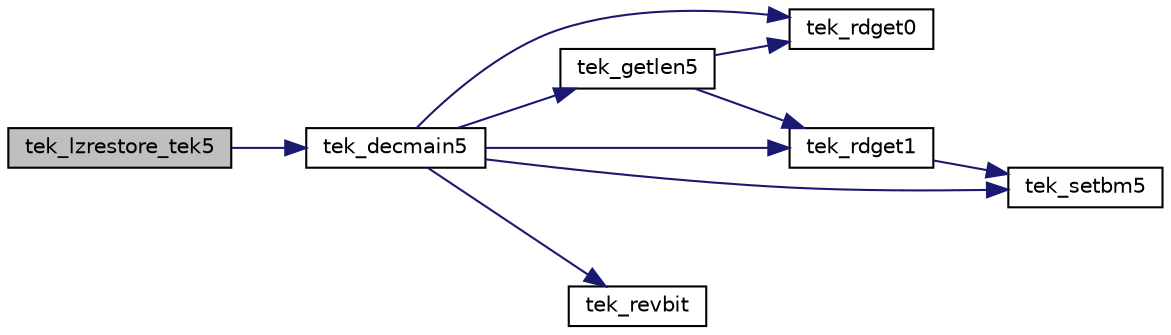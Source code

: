 digraph "tek_lzrestore_tek5"
{
 // LATEX_PDF_SIZE
  edge [fontname="Helvetica",fontsize="10",labelfontname="Helvetica",labelfontsize="10"];
  node [fontname="Helvetica",fontsize="10",shape=record];
  rankdir="LR";
  Node1 [label="tek_lzrestore_tek5",height=0.2,width=0.4,color="black", fillcolor="grey75", style="filled", fontcolor="black",tooltip=" "];
  Node1 -> Node2 [color="midnightblue",fontsize="10",style="solid"];
  Node2 [label="tek_decmain5",height=0.2,width=0.4,color="black", fillcolor="white", style="filled",URL="$autodec___8c.html#af1af9649c0ff434aafce5fa4ac0c120d",tooltip=" "];
  Node2 -> Node3 [color="midnightblue",fontsize="10",style="solid"];
  Node3 [label="tek_getlen5",height=0.2,width=0.4,color="black", fillcolor="white", style="filled",URL="$autodec___8c.html#a62bff5997b4c8b44edd54cde4d0ed647",tooltip=" "];
  Node3 -> Node4 [color="midnightblue",fontsize="10",style="solid"];
  Node4 [label="tek_rdget0",height=0.2,width=0.4,color="black", fillcolor="white", style="filled",URL="$autodec___8c.html#acbe7c667aa9821c570ff3f9f892c885d",tooltip=" "];
  Node3 -> Node5 [color="midnightblue",fontsize="10",style="solid"];
  Node5 [label="tek_rdget1",height=0.2,width=0.4,color="black", fillcolor="white", style="filled",URL="$autodec___8c.html#ad47117a8e15ddb593559472bfd1a913f",tooltip=" "];
  Node5 -> Node6 [color="midnightblue",fontsize="10",style="solid"];
  Node6 [label="tek_setbm5",height=0.2,width=0.4,color="black", fillcolor="white", style="filled",URL="$autodec___8c.html#a6dccddf1b7cc7d769e8074a44e204172",tooltip=" "];
  Node2 -> Node4 [color="midnightblue",fontsize="10",style="solid"];
  Node2 -> Node5 [color="midnightblue",fontsize="10",style="solid"];
  Node2 -> Node7 [color="midnightblue",fontsize="10",style="solid"];
  Node7 [label="tek_revbit",height=0.2,width=0.4,color="black", fillcolor="white", style="filled",URL="$autodec___8c.html#aef039e6537565330cab9657b27960b23",tooltip=" "];
  Node2 -> Node6 [color="midnightblue",fontsize="10",style="solid"];
}
